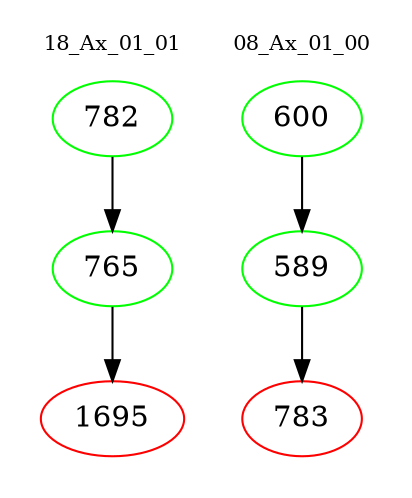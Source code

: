 digraph{
subgraph cluster_0 {
color = white
label = "18_Ax_01_01";
fontsize=10;
T0_782 [label="782", color="green"]
T0_782 -> T0_765 [color="black"]
T0_765 [label="765", color="green"]
T0_765 -> T0_1695 [color="black"]
T0_1695 [label="1695", color="red"]
}
subgraph cluster_1 {
color = white
label = "08_Ax_01_00";
fontsize=10;
T1_600 [label="600", color="green"]
T1_600 -> T1_589 [color="black"]
T1_589 [label="589", color="green"]
T1_589 -> T1_783 [color="black"]
T1_783 [label="783", color="red"]
}
}
